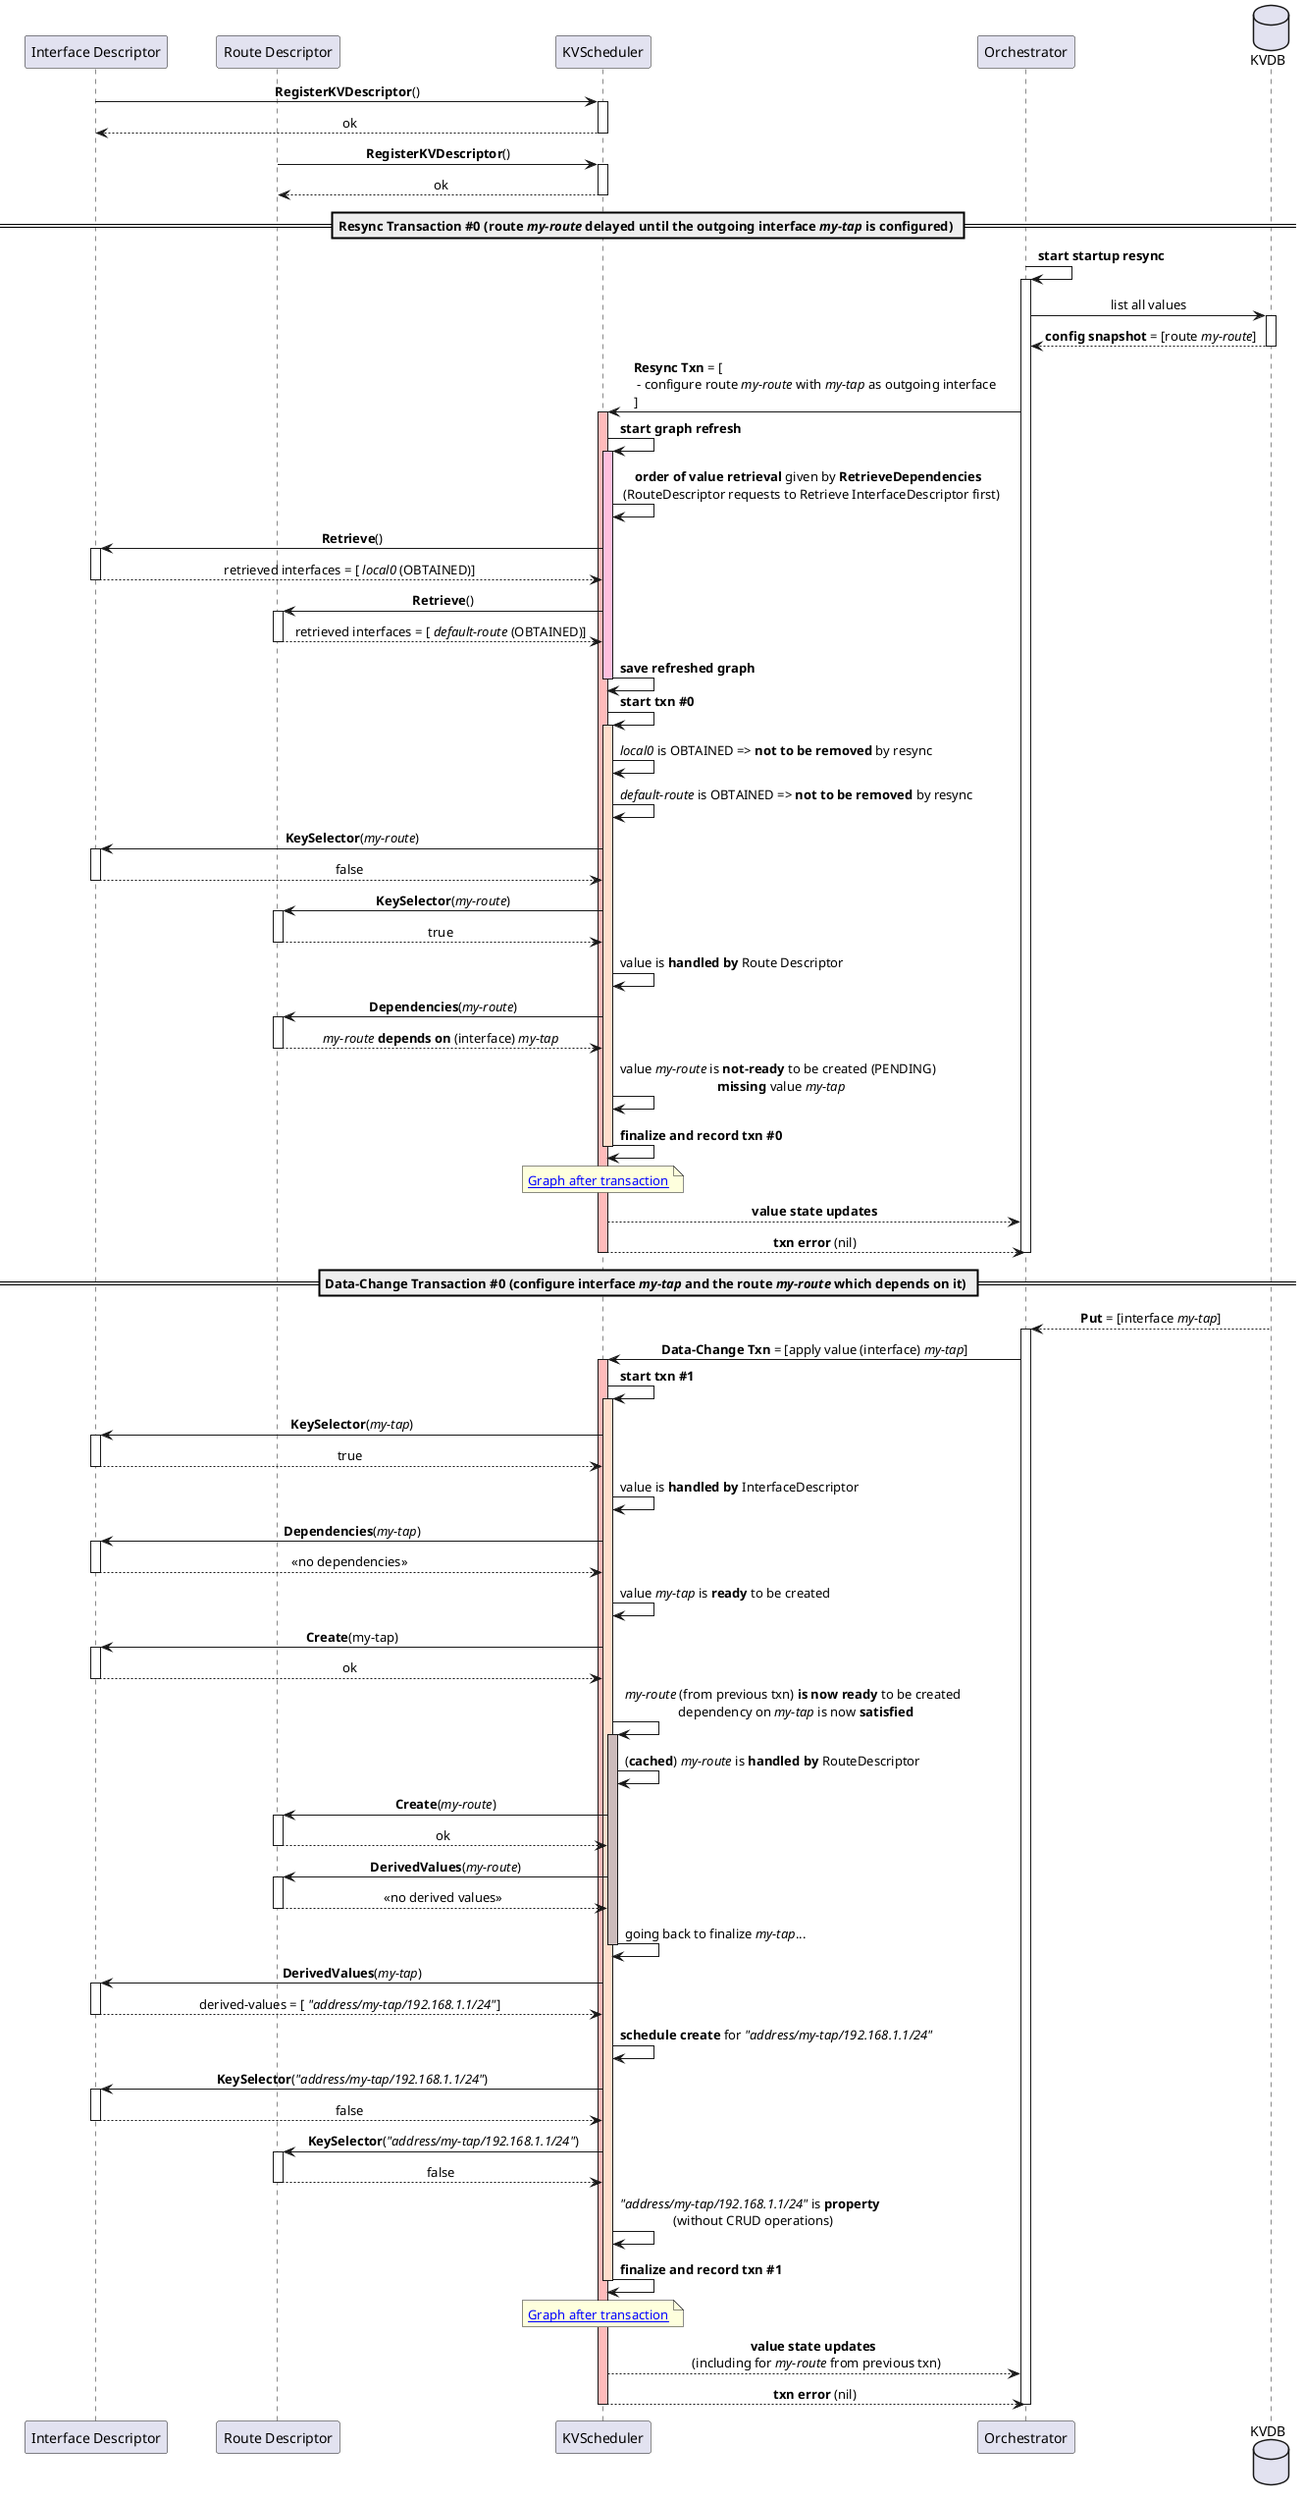 @startuml

skinparam ParticipantPadding 20
skinparam BoxPadding 10
skinparam SequenceMessageAlign center

participant ID as "Interface Descriptor"
participant RD as "Route Descriptor"
participant KVS as "KVScheduler"
participant ORCH as "Orchestrator"
database DB as "KVDB"

ID -> KVS: **RegisterKVDescriptor**()
activate KVS
KVS --> ID: ok
deactivate KVS
RD -> KVS: **RegisterKVDescriptor**()
activate KVS
KVS --> RD: ok
deactivate KVS

== Resync Transaction #0 (route //my-route// delayed until the outgoing interface //my-tap// is configured) ==

ORCH -> ORCH: **start startup resync**
activate ORCH
ORCH -> DB: list all values
activate DB
DB --> ORCH: **config snapshot** = [route //my-route//]
deactivate DB
ORCH -> KVS: **Resync Txn** = [\l - configure route //my-route// with //my-tap// as outgoing interface\l]
activate KVS  #FFBBBB

KVS -> KVS: **start graph refresh**
 activate KVS  #FFBFDD
  KVS -> KVS: **order of value retrieval** given by **RetrieveDependencies** \n (RouteDescriptor requests to Retrieve InterfaceDescriptor first)
  KVS -> ID: **Retrieve**()
   activate ID
    ID --> KVS: retrieved interfaces = [ //local0// (OBTAINED)]
   deactivate ID
  KVS -> RD: **Retrieve**()
   activate RD
    RD --> KVS: retrieved interfaces = [ //default-route// (OBTAINED)]
   deactivate RD
  KVS -> KVS: **save refreshed graph**
 deactivate KVS

KVS -> KVS: **start txn #0**
 activate KVS  #FFDDCC
  KVS -> KVS: //local0// is OBTAINED => **not to be removed** by resync
  KVS -> KVS: //default-route// is OBTAINED => **not to be removed** by resync
  KVS -> ID: **KeySelector**(//my-route//)
  activate ID
  ID --> KVS: false
  deactivate ID
  KVS -> RD: **KeySelector**(//my-route//)
  activate RD
  RD --> KVS: true
  deactivate RD
  KVS -> KVS: value is **handled by** Route Descriptor
  KVS -> RD: **Dependencies**(//my-route//)
   activate RD
    RD --> KVS: //my-route// **depends on** (interface) //my-tap//
   deactivate RD
  KVS -> KVS: value //my-route// is **not-ready** to be created (PENDING) \n **missing** value //my-tap//
  KVS -> KVS: **finalize and record txn #0**
 deactivate KVS

 note over KVS: [[https://raw.githubusercontent.com/milanlenco/vpp-agent/kvs-docs/docs/kvscheduler/cfd/graph/route_pending.svg?sanitize=true Graph after transaction]]

KVS --> ORCH: **value state updates**
KVS --> ORCH: **txn error** (nil)
deactivate KVS
deactivate ORCH

== Data-Change Transaction #0 (configure interface //my-tap// and the route //my-route// which depends on it) ==

DB --> ORCH: **Put** = [interface //my-tap//]
activate ORCH
ORCH -> KVS: **Data-Change Txn** = [apply value (interface) //my-tap//]
activate KVS  #FFBBBB

KVS -> KVS: **start txn #1**
 activate KVS  #FFDDCC
  KVS -> ID: **KeySelector**(//my-tap//)
  activate ID
  ID --> KVS: true
  deactivate ID
  KVS -> KVS: value is **handled by** InterfaceDescriptor
  KVS -> ID: **Dependencies**(//my-tap//)
   activate ID
    ID --> KVS: << no dependencies >>
   deactivate ID
  KVS -> KVS: value //my-tap// is **ready** to be created
  KVS -> ID: **Create**(my-tap)
   activate ID
    ID --> KVS: ok
   deactivate ID

  KVS -> KVS: //my-route// (from previous txn) **is now ready** to be created \n dependency on //my-tap// is now **satisfied**
   activate KVS #CCBBBB
    KVS -> KVS: (**cached**) //my-route// is **handled by** RouteDescriptor
    KVS -> RD: **Create**(//my-route//)
     activate RD
      RD --> KVS: ok
     deactivate RD
    KVS -> RD: **DerivedValues**(//my-route//)
     activate RD
      RD --> KVS: <<no derived values>>
     deactivate RD
   KVS -> KVS: going back to finalize //my-tap//...
   deactivate KVS

  KVS -> ID: **DerivedValues**(//my-tap//)
   activate ID
    ID --> KVS: derived-values = [ //"address/my-tap/192.168.1.1/24"//]
   deactivate ID
   KVS -> KVS: **schedule create** for //"address/my-tap/192.168.1.1/24"//
   KVS -> ID: **KeySelector**(//"address/my-tap/192.168.1.1/24"//)
   activate ID
    ID --> KVS: false
   deactivate ID
   KVS -> RD: **KeySelector**(//"address/my-tap/192.168.1.1/24"//)
   activate RD
    RD --> KVS: false
   deactivate RD
  KVS -> KVS: //"address/my-tap/192.168.1.1/24"// is **property** \n (without CRUD operations)

  KVS -> KVS: **finalize and record txn #1**
 deactivate KVS

 note over KVS: [[https://raw.githubusercontent.com/milanlenco/vpp-agent/kvs-docs/docs/kvscheduler/cfd/graph/route_created.svg?sanitize=true Graph after transaction]]

KVS --> ORCH: **value state updates** \n (including for //my-route// from previous txn)
KVS --> ORCH: **txn error** (nil)
deactivate KVS
deactivate ORCH

@enduml